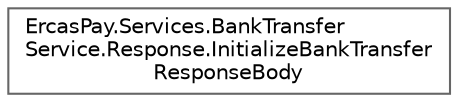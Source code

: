 digraph "Graphical Class Hierarchy"
{
 // LATEX_PDF_SIZE
  bgcolor="transparent";
  edge [fontname=Helvetica,fontsize=10,labelfontname=Helvetica,labelfontsize=10];
  node [fontname=Helvetica,fontsize=10,shape=box,height=0.2,width=0.4];
  rankdir="LR";
  Node0 [id="Node000000",label="ErcasPay.Services.BankTransfer\lService.Response.InitializeBankTransfer\lResponseBody",height=0.2,width=0.4,color="grey40", fillcolor="white", style="filled",URL="$classErcasPay_1_1Services_1_1BankTransferService_1_1Response_1_1InitializeBankTransferResponseBody.html",tooltip="Bank transfer initialization response body."];
}
